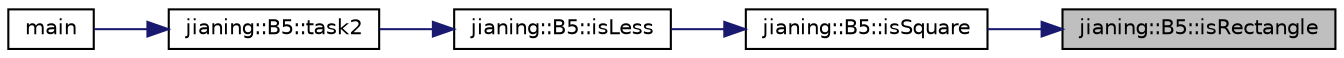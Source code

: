 digraph "jianing::B5::isRectangle"
{
 // LATEX_PDF_SIZE
  edge [fontname="Helvetica",fontsize="10",labelfontname="Helvetica",labelfontsize="10"];
  node [fontname="Helvetica",fontsize="10",shape=record];
  rankdir="RL";
  Node1 [label="jianing::B5::isRectangle",height=0.2,width=0.4,color="black", fillcolor="grey75", style="filled", fontcolor="black",tooltip=" "];
  Node1 -> Node2 [dir="back",color="midnightblue",fontsize="10",style="solid",fontname="Helvetica"];
  Node2 [label="jianing::B5::isSquare",height=0.2,width=0.4,color="black", fillcolor="white", style="filled",URL="$namespacejianing_1_1_b5.html#a8a51c11261140c115f1eef9affaf332e",tooltip=" "];
  Node2 -> Node3 [dir="back",color="midnightblue",fontsize="10",style="solid",fontname="Helvetica"];
  Node3 [label="jianing::B5::isLess",height=0.2,width=0.4,color="black", fillcolor="white", style="filled",URL="$namespacejianing_1_1_b5.html#ae0b3b7b2722a0dadd0dba20325421dd8",tooltip=" "];
  Node3 -> Node4 [dir="back",color="midnightblue",fontsize="10",style="solid",fontname="Helvetica"];
  Node4 [label="jianing::B5::task2",height=0.2,width=0.4,color="black", fillcolor="white", style="filled",URL="$namespacejianing_1_1_b5.html#a0d35780ff9e19792e6a5f64d0ac3bcea",tooltip=" "];
  Node4 -> Node5 [dir="back",color="midnightblue",fontsize="10",style="solid",fontname="Helvetica"];
  Node5 [label="main",height=0.2,width=0.4,color="black", fillcolor="white", style="filled",URL="$main_8cpp.html#a7be7b3f3b810d259483db57fef9b4c4c",tooltip=" "];
}
